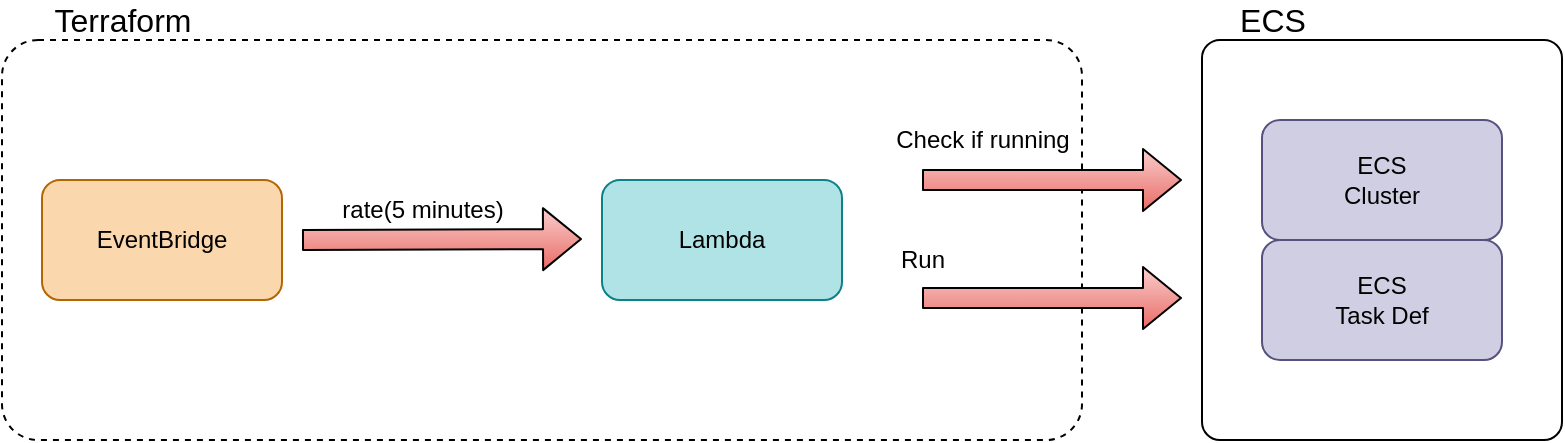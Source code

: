 <mxfile version="14.4.2" type="device"><diagram id="Dxkbe8Cfqo4xXQ2z84TI" name="Page-1"><mxGraphModel dx="1088" dy="709" grid="1" gridSize="10" guides="1" tooltips="1" connect="1" arrows="1" fold="1" page="1" pageScale="1" pageWidth="1600" pageHeight="900" math="0" shadow="0"><root><mxCell id="0"/><mxCell id="1" parent="0"/><mxCell id="r2Xzx9Hl8j_P6CFWIwH--18" value="" style="rounded=1;whiteSpace=wrap;html=1;dashed=1;strokeWidth=1;arcSize=9;" vertex="1" parent="1"><mxGeometry x="110" y="300" width="540" height="200" as="geometry"/></mxCell><mxCell id="r2Xzx9Hl8j_P6CFWIwH--14" value="" style="rounded=1;whiteSpace=wrap;html=1;arcSize=5;" vertex="1" parent="1"><mxGeometry x="710" y="300" width="180" height="200" as="geometry"/></mxCell><mxCell id="r2Xzx9Hl8j_P6CFWIwH--1" value="Lambda" style="rounded=1;whiteSpace=wrap;html=1;fillColor=#b0e3e6;strokeColor=#0e8088;" vertex="1" parent="1"><mxGeometry x="410" y="370" width="120" height="60" as="geometry"/></mxCell><mxCell id="r2Xzx9Hl8j_P6CFWIwH--2" value="ECS&lt;br&gt;Cluster" style="rounded=1;whiteSpace=wrap;html=1;fillColor=#d0cee2;strokeColor=#56517e;" vertex="1" parent="1"><mxGeometry x="740" y="340" width="120" height="60" as="geometry"/></mxCell><mxCell id="r2Xzx9Hl8j_P6CFWIwH--3" value="ECS&lt;br&gt;Task Def" style="rounded=1;whiteSpace=wrap;html=1;fillColor=#d0cee2;strokeColor=#56517e;" vertex="1" parent="1"><mxGeometry x="740" y="400" width="120" height="60" as="geometry"/></mxCell><mxCell id="r2Xzx9Hl8j_P6CFWIwH--7" value="EventBridge" style="rounded=1;whiteSpace=wrap;html=1;fontStyle=0;fillColor=#fad7ac;strokeColor=#b46504;" vertex="1" parent="1"><mxGeometry x="130" y="370" width="120" height="60" as="geometry"/></mxCell><mxCell id="r2Xzx9Hl8j_P6CFWIwH--8" value="rate(5 minutes)" style="text;html=1;resizable=0;autosize=1;align=center;verticalAlign=middle;points=[];fillColor=none;strokeColor=none;rounded=0;" vertex="1" parent="1"><mxGeometry x="270" y="375" width="100" height="20" as="geometry"/></mxCell><mxCell id="r2Xzx9Hl8j_P6CFWIwH--9" value="" style="shape=flexArrow;endArrow=classic;html=1;fillColor=#f8cecc;gradientColor=#ea6b66;" edge="1" parent="1"><mxGeometry width="50" height="50" relative="1" as="geometry"><mxPoint x="260" y="400" as="sourcePoint"/><mxPoint x="400" y="399.5" as="targetPoint"/></mxGeometry></mxCell><mxCell id="r2Xzx9Hl8j_P6CFWIwH--10" value="" style="shape=flexArrow;endArrow=classic;html=1;fillColor=#f8cecc;gradientColor=#ea6b66;" edge="1" parent="1"><mxGeometry width="50" height="50" relative="1" as="geometry"><mxPoint x="570" y="370" as="sourcePoint"/><mxPoint x="700" y="370" as="targetPoint"/></mxGeometry></mxCell><mxCell id="r2Xzx9Hl8j_P6CFWIwH--11" value="Check if running" style="text;html=1;resizable=0;autosize=1;align=center;verticalAlign=middle;points=[];fillColor=none;strokeColor=none;rounded=0;" vertex="1" parent="1"><mxGeometry x="550" y="340" width="100" height="20" as="geometry"/></mxCell><mxCell id="r2Xzx9Hl8j_P6CFWIwH--12" value="" style="shape=flexArrow;endArrow=classic;html=1;fillColor=#f8cecc;gradientColor=#ea6b66;" edge="1" parent="1"><mxGeometry width="50" height="50" relative="1" as="geometry"><mxPoint x="570" y="429" as="sourcePoint"/><mxPoint x="700" y="429" as="targetPoint"/></mxGeometry></mxCell><mxCell id="r2Xzx9Hl8j_P6CFWIwH--13" value="Run" style="text;html=1;resizable=0;autosize=1;align=center;verticalAlign=middle;points=[];fillColor=none;strokeColor=none;rounded=0;" vertex="1" parent="1"><mxGeometry x="550" y="400" width="40" height="20" as="geometry"/></mxCell><mxCell id="r2Xzx9Hl8j_P6CFWIwH--15" value="ECS" style="text;html=1;resizable=0;autosize=1;align=center;verticalAlign=middle;points=[];fillColor=none;strokeColor=none;rounded=0;fontSize=16;" vertex="1" parent="1"><mxGeometry x="720" y="280" width="50" height="20" as="geometry"/></mxCell><mxCell id="r2Xzx9Hl8j_P6CFWIwH--19" value="Terraform" style="text;html=1;resizable=0;autosize=1;align=center;verticalAlign=middle;points=[];fillColor=none;strokeColor=none;rounded=0;dashed=1;fontSize=16;" vertex="1" parent="1"><mxGeometry x="130" y="280" width="80" height="20" as="geometry"/></mxCell></root></mxGraphModel></diagram></mxfile>